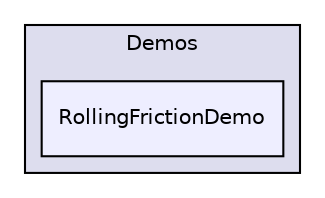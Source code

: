digraph "bullet/bullet-2.82-r2704/Demos/RollingFrictionDemo" {
  compound=true
  node [ fontsize="10", fontname="Helvetica"];
  edge [ labelfontsize="10", labelfontname="Helvetica"];
  subgraph clusterdir_fbeee990c6fb95278eb756dfe9f9c37f {
    graph [ bgcolor="#ddddee", pencolor="black", label="Demos" fontname="Helvetica", fontsize="10", URL="dir_fbeee990c6fb95278eb756dfe9f9c37f.html"]
  dir_19d0882de1a699e5bfc1e528ddd9b767 [shape=box, label="RollingFrictionDemo", style="filled", fillcolor="#eeeeff", pencolor="black", URL="dir_19d0882de1a699e5bfc1e528ddd9b767.html"];
  }
}
